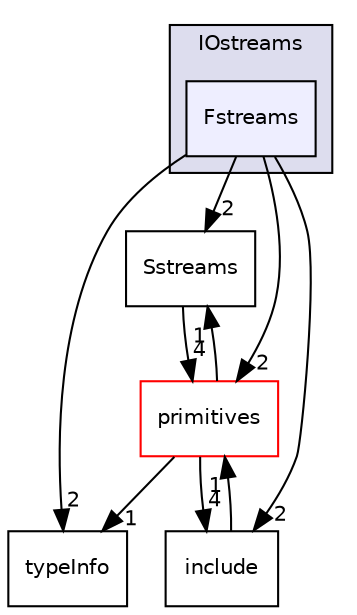 digraph "src/OpenFOAM/db/IOstreams/Fstreams" {
  bgcolor=transparent;
  compound=true
  node [ fontsize="10", fontname="Helvetica"];
  edge [ labelfontsize="10", labelfontname="Helvetica"];
  subgraph clusterdir_466e4f5b4cc1582939ab4ceba36098d8 {
    graph [ bgcolor="#ddddee", pencolor="black", label="IOstreams" fontname="Helvetica", fontsize="10", URL="dir_466e4f5b4cc1582939ab4ceba36098d8.html"]
  dir_5df744aa55e2dd6e3802f78608dbc9e9 [shape=box, label="Fstreams", style="filled", fillcolor="#eeeeff", pencolor="black", URL="dir_5df744aa55e2dd6e3802f78608dbc9e9.html"];
  }
  dir_05a8697d464c96d3323cd908b61b5361 [shape=box label="Sstreams" URL="dir_05a8697d464c96d3323cd908b61b5361.html"];
  dir_44d37d0c4e72ffac3c5738348b92cda3 [shape=box label="typeInfo" URL="dir_44d37d0c4e72ffac3c5738348b92cda3.html"];
  dir_3e50f45338116b169052b428016851aa [shape=box label="primitives" color="red" URL="dir_3e50f45338116b169052b428016851aa.html"];
  dir_e954e9f5966bc1c681a414ec8bd0ee15 [shape=box label="include" URL="dir_e954e9f5966bc1c681a414ec8bd0ee15.html"];
  dir_05a8697d464c96d3323cd908b61b5361->dir_3e50f45338116b169052b428016851aa [headlabel="4", labeldistance=1.5 headhref="dir_002000_002324.html"];
  dir_5df744aa55e2dd6e3802f78608dbc9e9->dir_05a8697d464c96d3323cd908b61b5361 [headlabel="2", labeldistance=1.5 headhref="dir_001992_002000.html"];
  dir_5df744aa55e2dd6e3802f78608dbc9e9->dir_44d37d0c4e72ffac3c5738348b92cda3 [headlabel="2", labeldistance=1.5 headhref="dir_001992_002011.html"];
  dir_5df744aa55e2dd6e3802f78608dbc9e9->dir_3e50f45338116b169052b428016851aa [headlabel="2", labeldistance=1.5 headhref="dir_001992_002324.html"];
  dir_5df744aa55e2dd6e3802f78608dbc9e9->dir_e954e9f5966bc1c681a414ec8bd0ee15 [headlabel="2", labeldistance=1.5 headhref="dir_001992_002117.html"];
  dir_3e50f45338116b169052b428016851aa->dir_05a8697d464c96d3323cd908b61b5361 [headlabel="1", labeldistance=1.5 headhref="dir_002324_002000.html"];
  dir_3e50f45338116b169052b428016851aa->dir_44d37d0c4e72ffac3c5738348b92cda3 [headlabel="1", labeldistance=1.5 headhref="dir_002324_002011.html"];
  dir_3e50f45338116b169052b428016851aa->dir_e954e9f5966bc1c681a414ec8bd0ee15 [headlabel="4", labeldistance=1.5 headhref="dir_002324_002117.html"];
  dir_e954e9f5966bc1c681a414ec8bd0ee15->dir_3e50f45338116b169052b428016851aa [headlabel="1", labeldistance=1.5 headhref="dir_002117_002324.html"];
}
